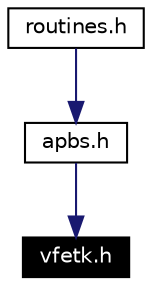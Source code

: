 digraph inheritance
{
  Node174 [shape="box",label="vfetk.h",fontsize=10,height=0.2,width=0.4,fontname="Helvetica",color="black",style="filled" fontcolor="white"];
  Node175 -> Node174 [color="midnightblue",fontsize=10,style="solid",fontname="Helvetica"];
  Node175 [shape="box",label="apbs.h",fontsize=10,height=0.2,width=0.4,fontname="Helvetica",color="black",URL="$apbs_8h.html"];
  Node176 -> Node175 [color="midnightblue",fontsize=10,style="solid",fontname="Helvetica"];
  Node176 [shape="box",label="routines.h",fontsize=10,height=0.2,width=0.4,fontname="Helvetica",color="black",URL="$routines_8h.html"];
}
